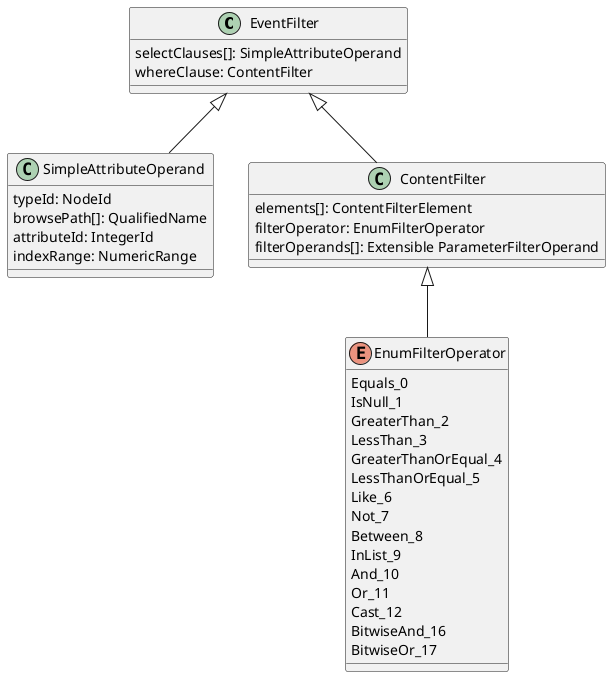 @startuml


class EventFilter {
selectClauses[]: SimpleAttributeOperand
whereClause: ContentFilter
}

class SimpleAttributeOperand {
   typeId: NodeId
   browsePath[]: QualifiedName
   attributeId: IntegerId
   indexRange: NumericRange
}

class ContentFilter {
    elements[]: ContentFilterElement
    filterOperator: EnumFilterOperator
    filterOperands[]: Extensible ParameterFilterOperand
}


enum EnumFilterOperator {
Equals_0
IsNull_1
GreaterThan_2
LessThan_3
GreaterThanOrEqual_4
LessThanOrEqual_5
Like_6
Not_7
Between_8
InList_9
And_10
Or_11
Cast_12
BitwiseAnd_16
BitwiseOr_17
}

EventFilter <|--  SimpleAttributeOperand
EventFilter <|--  ContentFilter
ContentFilter <|-- EnumFilterOperator

@enduml